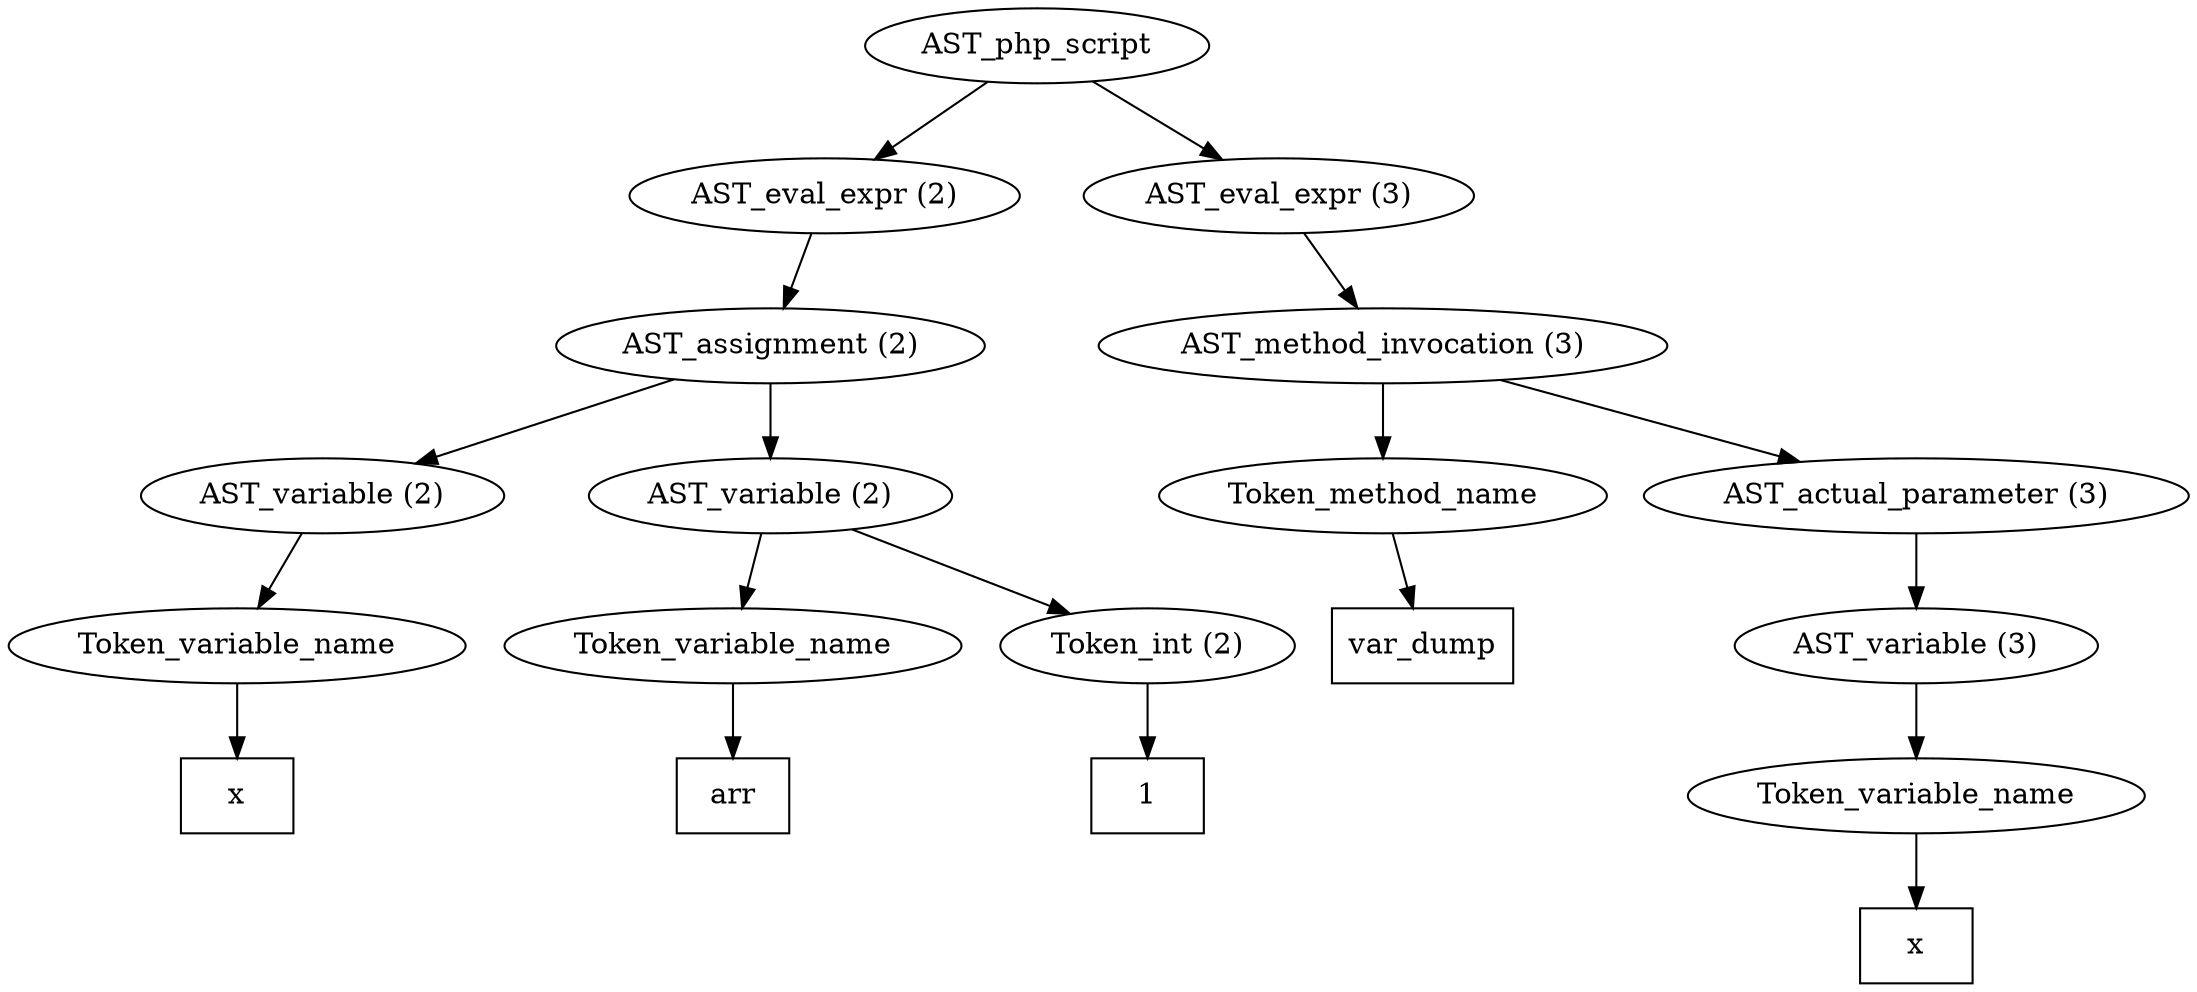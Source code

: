 /*
 * AST in dot format generated by phc -- the PHP compiler
 */

digraph AST {
node_0 [label="AST_php_script"];
node_1 [label="AST_eval_expr (2)"];
node_2 [label="AST_assignment (2)"];
node_3 [label="AST_variable (2)"];
node_4 [label="Token_variable_name"];
node_5 [label="x", shape=box]
node_4 -> node_5;
node_3 -> node_4;
node_6 [label="AST_variable (2)"];
node_7 [label="Token_variable_name"];
node_8 [label="arr", shape=box]
node_7 -> node_8;
node_9 [label="Token_int (2)"];
node_10 [label="1", shape=box]
node_9 -> node_10;
node_6 -> node_9;
node_6 -> node_7;
node_2 -> node_6;
node_2 -> node_3;
node_1 -> node_2;
node_11 [label="AST_eval_expr (3)"];
node_12 [label="AST_method_invocation (3)"];
node_13 [label="Token_method_name"];
node_14 [label="var_dump", shape=box]
node_13 -> node_14;
node_15 [label="AST_actual_parameter (3)"];
node_16 [label="AST_variable (3)"];
node_17 [label="Token_variable_name"];
node_18 [label="x", shape=box]
node_17 -> node_18;
node_16 -> node_17;
node_15 -> node_16;
node_12 -> node_15;
node_12 -> node_13;
node_11 -> node_12;
node_0 -> node_11;
node_0 -> node_1;
}
